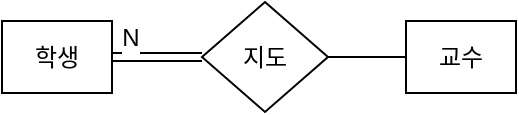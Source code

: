 <mxfile version="26.0.11">
  <diagram name="페이지-1" id="pJFXeUfrOZDQJaGf4EEy">
    <mxGraphModel dx="574" dy="734" grid="0" gridSize="10" guides="1" tooltips="1" connect="1" arrows="1" fold="1" page="0" pageScale="1" pageWidth="827" pageHeight="1169" math="0" shadow="0">
      <root>
        <mxCell id="0" />
        <mxCell id="1" parent="0" />
        <mxCell id="FF7xb8OBf-z3pc8I-94P-4" value="" style="edgeStyle=none;curved=1;rounded=0;orthogonalLoop=1;jettySize=auto;html=1;fontSize=12;endArrow=none;startFill=0;shape=link;exitX=1;exitY=0.5;exitDx=0;exitDy=0;" parent="1" source="YlHFf2ys7z0UBV_sVxyH-1" target="FF7xb8OBf-z3pc8I-94P-2" edge="1">
          <mxGeometry relative="1" as="geometry" />
        </mxCell>
        <mxCell id="FF7xb8OBf-z3pc8I-94P-6" value="N" style="edgeLabel;html=1;align=center;verticalAlign=middle;resizable=0;points=[];fontSize=12;" parent="FF7xb8OBf-z3pc8I-94P-4" vertex="1" connectable="0">
          <mxGeometry x="-0.414" y="2" relative="1" as="geometry">
            <mxPoint x="-4" y="-8" as="offset" />
          </mxGeometry>
        </mxCell>
        <mxCell id="FF7xb8OBf-z3pc8I-94P-2" value="지도" style="rhombus;whiteSpace=wrap;html=1;" parent="1" vertex="1">
          <mxGeometry x="140" y="160" width="63" height="55" as="geometry" />
        </mxCell>
        <mxCell id="FF7xb8OBf-z3pc8I-94P-5" value="" style="edgeStyle=none;curved=1;rounded=0;orthogonalLoop=1;jettySize=auto;html=1;fontSize=12;endArrow=none;startFill=0;exitX=0;exitY=0.5;exitDx=0;exitDy=0;" parent="1" source="YlHFf2ys7z0UBV_sVxyH-3" target="FF7xb8OBf-z3pc8I-94P-2" edge="1">
          <mxGeometry relative="1" as="geometry" />
        </mxCell>
        <mxCell id="YlHFf2ys7z0UBV_sVxyH-1" value="학생" style="rounded=0;whiteSpace=wrap;html=1;" vertex="1" parent="1">
          <mxGeometry x="40" y="169.5" width="55" height="36" as="geometry" />
        </mxCell>
        <mxCell id="YlHFf2ys7z0UBV_sVxyH-3" value="교수" style="rounded=0;whiteSpace=wrap;html=1;" vertex="1" parent="1">
          <mxGeometry x="242" y="169.5" width="55" height="36" as="geometry" />
        </mxCell>
      </root>
    </mxGraphModel>
  </diagram>
</mxfile>
